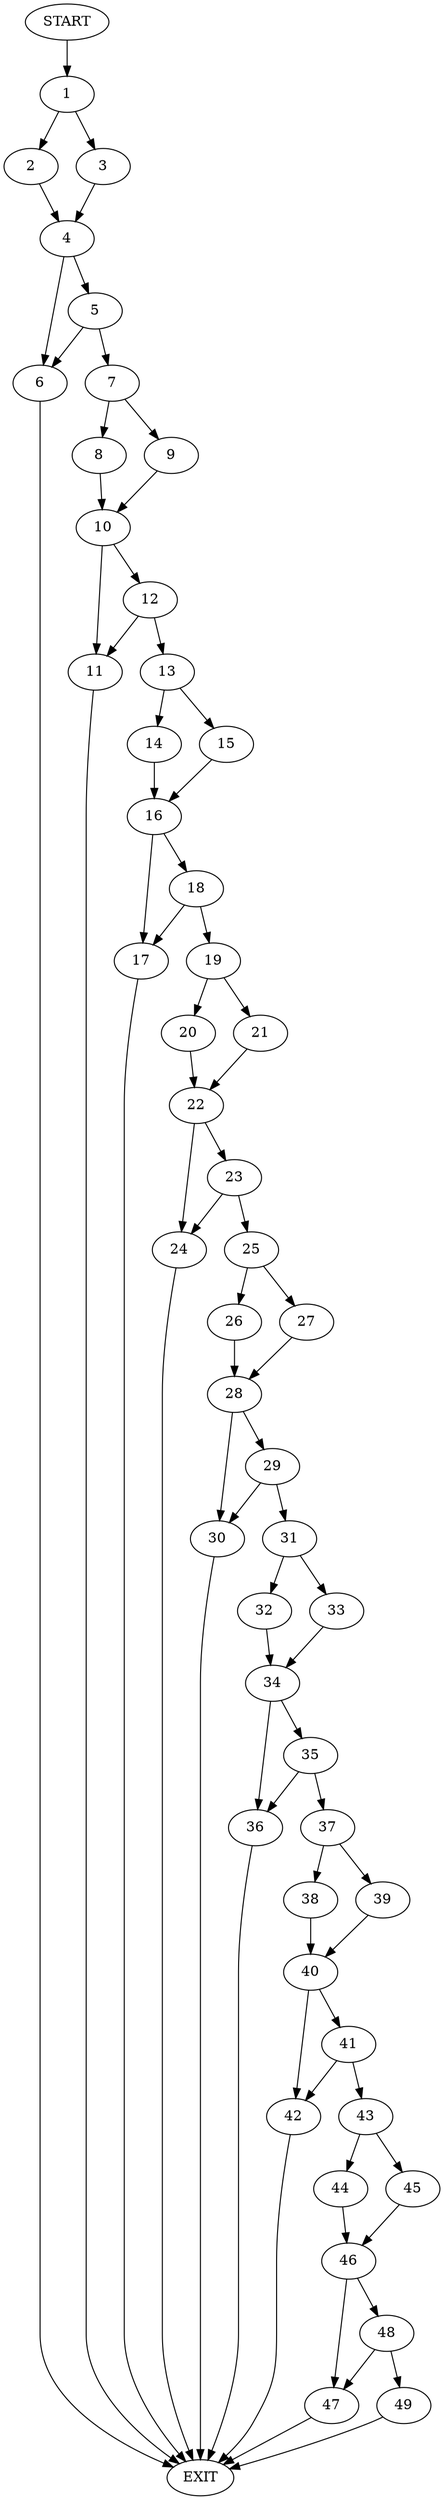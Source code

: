 digraph {
0 [label="START"]
50 [label="EXIT"]
0 -> 1
1 -> 2
1 -> 3
2 -> 4
3 -> 4
4 -> 5
4 -> 6
5 -> 7
5 -> 6
6 -> 50
7 -> 8
7 -> 9
8 -> 10
9 -> 10
10 -> 11
10 -> 12
12 -> 11
12 -> 13
11 -> 50
13 -> 14
13 -> 15
14 -> 16
15 -> 16
16 -> 17
16 -> 18
18 -> 17
18 -> 19
17 -> 50
19 -> 20
19 -> 21
21 -> 22
20 -> 22
22 -> 23
22 -> 24
24 -> 50
23 -> 25
23 -> 24
25 -> 26
25 -> 27
27 -> 28
26 -> 28
28 -> 29
28 -> 30
29 -> 31
29 -> 30
30 -> 50
31 -> 32
31 -> 33
33 -> 34
32 -> 34
34 -> 35
34 -> 36
36 -> 50
35 -> 37
35 -> 36
37 -> 38
37 -> 39
38 -> 40
39 -> 40
40 -> 41
40 -> 42
41 -> 43
41 -> 42
42 -> 50
43 -> 44
43 -> 45
45 -> 46
44 -> 46
46 -> 47
46 -> 48
48 -> 47
48 -> 49
47 -> 50
49 -> 50
}
